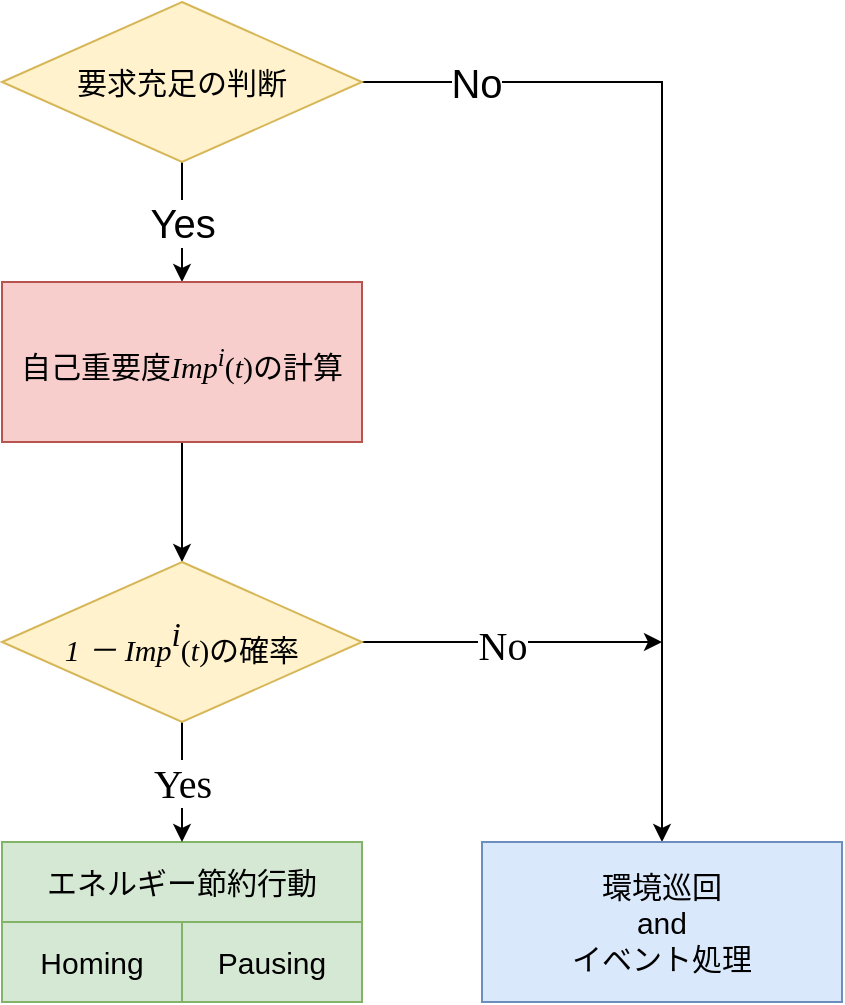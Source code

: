 <mxfile version="18.1.3" type="device"><diagram id="C5RBs43oDa-KdzZeNtuy" name="Page-1"><mxGraphModel dx="1038" dy="675" grid="1" gridSize="10" guides="1" tooltips="1" connect="1" arrows="1" fold="1" page="1" pageScale="1" pageWidth="827" pageHeight="1169" math="0" shadow="0"><root><mxCell id="WIyWlLk6GJQsqaUBKTNV-0"/><mxCell id="WIyWlLk6GJQsqaUBKTNV-1" parent="WIyWlLk6GJQsqaUBKTNV-0"/><mxCell id="e51NcnxgVnxY8T3US-cS-2" value="Yes" style="edgeStyle=orthogonalEdgeStyle;rounded=0;orthogonalLoop=1;jettySize=auto;html=1;fontSize=20;entryX=0.5;entryY=0;entryDx=0;entryDy=0;" parent="WIyWlLk6GJQsqaUBKTNV-1" source="e51NcnxgVnxY8T3US-cS-0" target="e51NcnxgVnxY8T3US-cS-18" edge="1"><mxGeometry relative="1" as="geometry"><mxPoint x="400" y="240" as="targetPoint"/></mxGeometry></mxCell><mxCell id="e51NcnxgVnxY8T3US-cS-5" value="" style="edgeStyle=orthogonalEdgeStyle;rounded=0;orthogonalLoop=1;jettySize=auto;html=1;" parent="WIyWlLk6GJQsqaUBKTNV-1" source="e51NcnxgVnxY8T3US-cS-0" target="e51NcnxgVnxY8T3US-cS-4" edge="1"><mxGeometry relative="1" as="geometry"/></mxCell><mxCell id="e51NcnxgVnxY8T3US-cS-16" value="No" style="edgeLabel;html=1;align=center;verticalAlign=middle;resizable=0;points=[];fontSize=20;" parent="e51NcnxgVnxY8T3US-cS-5" vertex="1" connectable="0"><mxGeometry x="-0.563" y="-2" relative="1" as="geometry"><mxPoint x="-59" y="-2" as="offset"/></mxGeometry></mxCell><mxCell id="e51NcnxgVnxY8T3US-cS-0" value="&lt;font style=&quot;font-size: 15px&quot;&gt;要求充足の判断&lt;/font&gt;" style="rhombus;whiteSpace=wrap;html=1;fillColor=#fff2cc;strokeColor=#d6b656;" parent="WIyWlLk6GJQsqaUBKTNV-1" vertex="1"><mxGeometry x="310" y="80" width="180" height="80" as="geometry"/></mxCell><mxCell id="e51NcnxgVnxY8T3US-cS-4" value="&lt;font style=&quot;font-size: 15px&quot;&gt;環境巡回&lt;br&gt;and&lt;br&gt;イベント処理&lt;/font&gt;" style="whiteSpace=wrap;html=1;fillColor=#dae8fc;strokeColor=#6c8ebf;" parent="WIyWlLk6GJQsqaUBKTNV-1" vertex="1"><mxGeometry x="550" y="500" width="180" height="80" as="geometry"/></mxCell><mxCell id="e51NcnxgVnxY8T3US-cS-8" value="&lt;font style=&quot;font-size: 15px&quot;&gt;エネルギー節約行動&lt;/font&gt;" style="whiteSpace=wrap;html=1;fillColor=#d5e8d4;strokeColor=#82b366;" parent="WIyWlLk6GJQsqaUBKTNV-1" vertex="1"><mxGeometry x="310" y="500" width="180" height="40" as="geometry"/></mxCell><mxCell id="e51NcnxgVnxY8T3US-cS-11" value="&lt;font style=&quot;font-size: 15px&quot;&gt;Homing&lt;/font&gt;" style="rounded=0;whiteSpace=wrap;html=1;fillColor=#d5e8d4;strokeColor=#82b366;" parent="WIyWlLk6GJQsqaUBKTNV-1" vertex="1"><mxGeometry x="310" y="540" width="90" height="40" as="geometry"/></mxCell><mxCell id="e51NcnxgVnxY8T3US-cS-12" value="&lt;font style=&quot;font-size: 15px&quot;&gt;Pausing&lt;/font&gt;" style="rounded=0;whiteSpace=wrap;html=1;fillColor=#d5e8d4;strokeColor=#82b366;" parent="WIyWlLk6GJQsqaUBKTNV-1" vertex="1"><mxGeometry x="400" y="540" width="90" height="40" as="geometry"/></mxCell><mxCell id="e51NcnxgVnxY8T3US-cS-20" value="" style="edgeStyle=orthogonalEdgeStyle;rounded=0;orthogonalLoop=1;jettySize=auto;html=1;fontSize=12;" parent="WIyWlLk6GJQsqaUBKTNV-1" source="e51NcnxgVnxY8T3US-cS-18" target="e51NcnxgVnxY8T3US-cS-19" edge="1"><mxGeometry relative="1" as="geometry"/></mxCell><mxCell id="e51NcnxgVnxY8T3US-cS-18" value="&lt;font style=&quot;font-size: 15px&quot;&gt;自己重要度&lt;font face=&quot;Times New Roman&quot; style=&quot;font-size: 15px&quot;&gt;&lt;i&gt;Imp&lt;/i&gt;&lt;sup style=&quot;font-style: italic&quot;&gt;i&lt;/sup&gt;(&lt;i&gt;t&lt;/i&gt;)&lt;/font&gt;の計算&lt;/font&gt;" style="rounded=0;whiteSpace=wrap;html=1;fontSize=20;fillColor=#f8cecc;strokeColor=#b85450;" parent="WIyWlLk6GJQsqaUBKTNV-1" vertex="1"><mxGeometry x="310" y="220" width="180" height="80" as="geometry"/></mxCell><mxCell id="e51NcnxgVnxY8T3US-cS-21" value="&lt;font style=&quot;font-size: 20px&quot;&gt;Yes&lt;/font&gt;" style="edgeStyle=orthogonalEdgeStyle;rounded=0;orthogonalLoop=1;jettySize=auto;html=1;entryX=0.5;entryY=0;entryDx=0;entryDy=0;fontFamily=Times New Roman;fontSize=15;" parent="WIyWlLk6GJQsqaUBKTNV-1" source="e51NcnxgVnxY8T3US-cS-19" target="e51NcnxgVnxY8T3US-cS-8" edge="1"><mxGeometry relative="1" as="geometry"/></mxCell><mxCell id="e51NcnxgVnxY8T3US-cS-22" style="edgeStyle=orthogonalEdgeStyle;rounded=0;orthogonalLoop=1;jettySize=auto;html=1;exitX=1;exitY=0.5;exitDx=0;exitDy=0;fontFamily=Times New Roman;fontSize=20;" parent="WIyWlLk6GJQsqaUBKTNV-1" source="e51NcnxgVnxY8T3US-cS-19" edge="1"><mxGeometry relative="1" as="geometry"><mxPoint x="640" y="400" as="targetPoint"/></mxGeometry></mxCell><mxCell id="e51NcnxgVnxY8T3US-cS-23" value="No" style="edgeLabel;html=1;align=center;verticalAlign=middle;resizable=0;points=[];fontSize=20;fontFamily=Times New Roman;" parent="e51NcnxgVnxY8T3US-cS-22" vertex="1" connectable="0"><mxGeometry x="0.157" relative="1" as="geometry"><mxPoint x="-17" as="offset"/></mxGeometry></mxCell><mxCell id="e51NcnxgVnxY8T3US-cS-19" value="&lt;i style=&quot;font-family: &amp;#34;times new roman&amp;#34; ; font-size: 15px&quot;&gt;1 － Imp&lt;/i&gt;&lt;sup style=&quot;font-family: &amp;#34;times new roman&amp;#34; ; font-style: italic&quot;&gt;i&lt;/sup&gt;&lt;span style=&quot;font-family: &amp;#34;times new roman&amp;#34; ; font-size: 15px&quot;&gt;(&lt;/span&gt;&lt;i style=&quot;font-family: &amp;#34;times new roman&amp;#34; ; font-size: 15px&quot;&gt;t&lt;/i&gt;&lt;span style=&quot;font-family: &amp;#34;times new roman&amp;#34; ; font-size: 15px&quot;&gt;)の確率&lt;/span&gt;" style="rhombus;whiteSpace=wrap;html=1;fontSize=20;rounded=0;fillColor=#fff2cc;strokeColor=#d6b656;" parent="WIyWlLk6GJQsqaUBKTNV-1" vertex="1"><mxGeometry x="310" y="360" width="180" height="80" as="geometry"/></mxCell></root></mxGraphModel></diagram></mxfile>